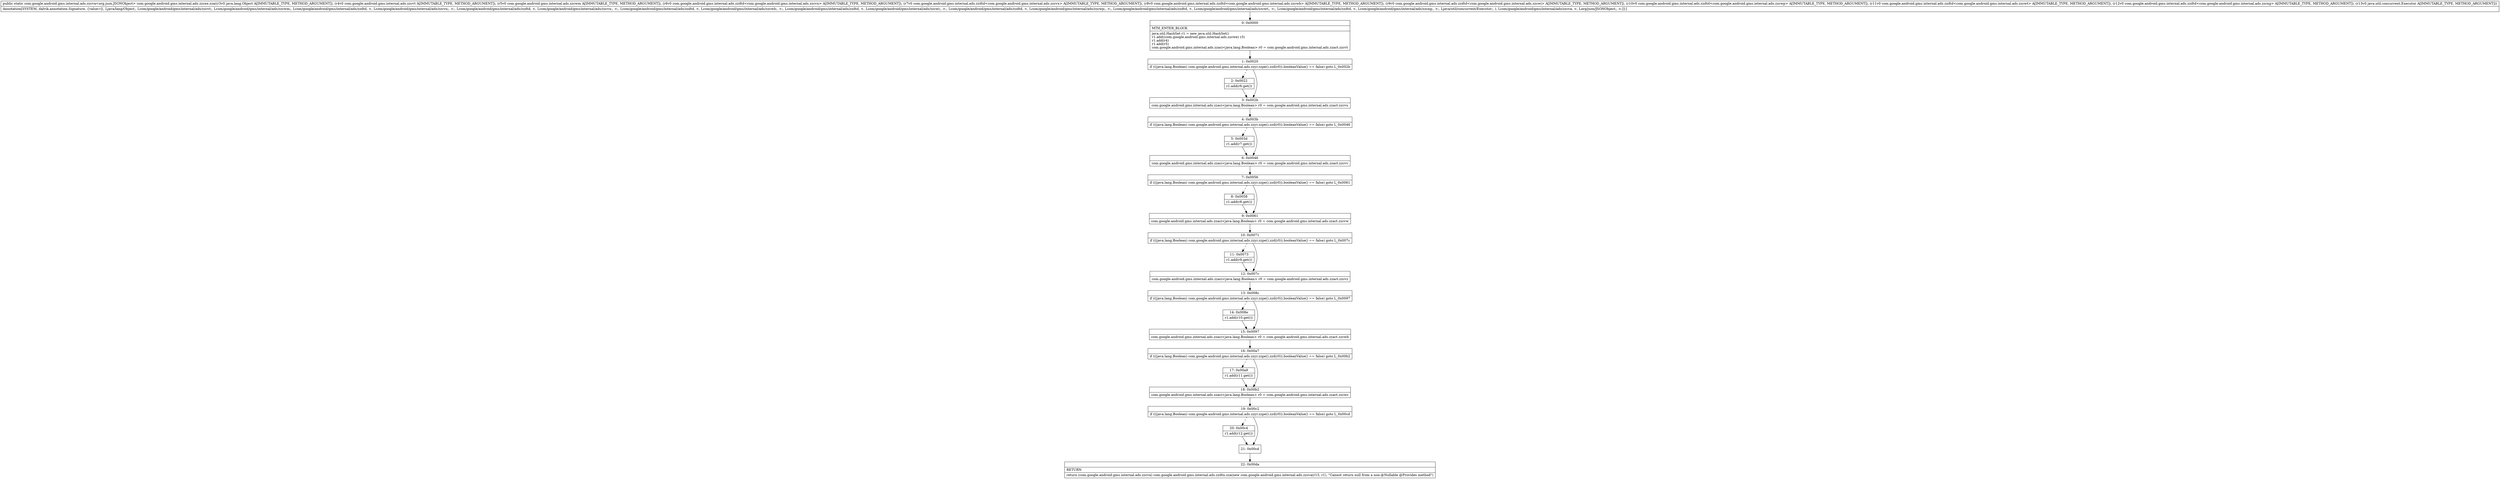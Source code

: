 digraph "CFG forcom.google.android.gms.internal.ads.zzcxe.zza(Ljava\/lang\/Object;Lcom\/google\/android\/gms\/internal\/ads\/zzcvt;Lcom\/google\/android\/gms\/internal\/ads\/zzcwm;Lcom\/google\/android\/gms\/internal\/ads\/zzdtd;Lcom\/google\/android\/gms\/internal\/ads\/zzdtd;Lcom\/google\/android\/gms\/internal\/ads\/zzdtd;Lcom\/google\/android\/gms\/internal\/ads\/zzdtd;Lcom\/google\/android\/gms\/internal\/ads\/zzdtd;Lcom\/google\/android\/gms\/internal\/ads\/zzdtd;Lcom\/google\/android\/gms\/internal\/ads\/zzdtd;Ljava\/util\/concurrent\/Executor;)Lcom\/google\/android\/gms\/internal\/ads\/zzcva;" {
Node_0 [shape=record,label="{0\:\ 0x0000|MTH_ENTER_BLOCK\l|java.util.HashSet r1 = new java.util.HashSet()\lr1.add((com.google.android.gms.internal.ads.zzcwe) r3)\lr1.add(r4)\lr1.add(r5)\lcom.google.android.gms.internal.ads.zzaci\<java.lang.Boolean\> r0 = com.google.android.gms.internal.ads.zzact.zzcvt\l}"];
Node_1 [shape=record,label="{1\:\ 0x0020|if (((java.lang.Boolean) com.google.android.gms.internal.ads.zzyr.zzpe().zzd(r0)).booleanValue() == false) goto L_0x002b\l}"];
Node_2 [shape=record,label="{2\:\ 0x0022|r1.add(r6.get())\l}"];
Node_3 [shape=record,label="{3\:\ 0x002b|com.google.android.gms.internal.ads.zzaci\<java.lang.Boolean\> r0 = com.google.android.gms.internal.ads.zzact.zzcvu\l}"];
Node_4 [shape=record,label="{4\:\ 0x003b|if (((java.lang.Boolean) com.google.android.gms.internal.ads.zzyr.zzpe().zzd(r0)).booleanValue() == false) goto L_0x0046\l}"];
Node_5 [shape=record,label="{5\:\ 0x003d|r1.add(r7.get())\l}"];
Node_6 [shape=record,label="{6\:\ 0x0046|com.google.android.gms.internal.ads.zzaci\<java.lang.Boolean\> r0 = com.google.android.gms.internal.ads.zzact.zzcvv\l}"];
Node_7 [shape=record,label="{7\:\ 0x0056|if (((java.lang.Boolean) com.google.android.gms.internal.ads.zzyr.zzpe().zzd(r0)).booleanValue() == false) goto L_0x0061\l}"];
Node_8 [shape=record,label="{8\:\ 0x0058|r1.add(r8.get())\l}"];
Node_9 [shape=record,label="{9\:\ 0x0061|com.google.android.gms.internal.ads.zzaci\<java.lang.Boolean\> r0 = com.google.android.gms.internal.ads.zzact.zzcvw\l}"];
Node_10 [shape=record,label="{10\:\ 0x0071|if (((java.lang.Boolean) com.google.android.gms.internal.ads.zzyr.zzpe().zzd(r0)).booleanValue() == false) goto L_0x007c\l}"];
Node_11 [shape=record,label="{11\:\ 0x0073|r1.add(r9.get())\l}"];
Node_12 [shape=record,label="{12\:\ 0x007c|com.google.android.gms.internal.ads.zzaci\<java.lang.Boolean\> r0 = com.google.android.gms.internal.ads.zzact.zzcvz\l}"];
Node_13 [shape=record,label="{13\:\ 0x008c|if (((java.lang.Boolean) com.google.android.gms.internal.ads.zzyr.zzpe().zzd(r0)).booleanValue() == false) goto L_0x0097\l}"];
Node_14 [shape=record,label="{14\:\ 0x008e|r1.add(r10.get())\l}"];
Node_15 [shape=record,label="{15\:\ 0x0097|com.google.android.gms.internal.ads.zzaci\<java.lang.Boolean\> r0 = com.google.android.gms.internal.ads.zzact.zzcwb\l}"];
Node_16 [shape=record,label="{16\:\ 0x00a7|if (((java.lang.Boolean) com.google.android.gms.internal.ads.zzyr.zzpe().zzd(r0)).booleanValue() == false) goto L_0x00b2\l}"];
Node_17 [shape=record,label="{17\:\ 0x00a9|r1.add(r11.get())\l}"];
Node_18 [shape=record,label="{18\:\ 0x00b2|com.google.android.gms.internal.ads.zzaci\<java.lang.Boolean\> r0 = com.google.android.gms.internal.ads.zzact.zzcwc\l}"];
Node_19 [shape=record,label="{19\:\ 0x00c2|if (((java.lang.Boolean) com.google.android.gms.internal.ads.zzyr.zzpe().zzd(r0)).booleanValue() == false) goto L_0x00cd\l}"];
Node_20 [shape=record,label="{20\:\ 0x00c4|r1.add(r12.get())\l}"];
Node_21 [shape=record,label="{21\:\ 0x00cd}"];
Node_22 [shape=record,label="{22\:\ 0x00da|RETURN\l|return (com.google.android.gms.internal.ads.zzcva) com.google.android.gms.internal.ads.zzdtn.zza(new com.google.android.gms.internal.ads.zzcva(r13, r1), \"Cannot return null from a non\-@Nullable @Provides method\")\l}"];
MethodNode[shape=record,label="{public static com.google.android.gms.internal.ads.zzcva\<org.json.JSONObject\> com.google.android.gms.internal.ads.zzcxe.zza((r3v0 java.lang.Object A[IMMUTABLE_TYPE, METHOD_ARGUMENT]), (r4v0 com.google.android.gms.internal.ads.zzcvt A[IMMUTABLE_TYPE, METHOD_ARGUMENT]), (r5v0 com.google.android.gms.internal.ads.zzcwm A[IMMUTABLE_TYPE, METHOD_ARGUMENT]), (r6v0 com.google.android.gms.internal.ads.zzdtd\<com.google.android.gms.internal.ads.zzcvn\> A[IMMUTABLE_TYPE, METHOD_ARGUMENT]), (r7v0 com.google.android.gms.internal.ads.zzdtd\<com.google.android.gms.internal.ads.zzcvx\> A[IMMUTABLE_TYPE, METHOD_ARGUMENT]), (r8v0 com.google.android.gms.internal.ads.zzdtd\<com.google.android.gms.internal.ads.zzcwb\> A[IMMUTABLE_TYPE, METHOD_ARGUMENT]), (r9v0 com.google.android.gms.internal.ads.zzdtd\<com.google.android.gms.internal.ads.zzcwi\> A[IMMUTABLE_TYPE, METHOD_ARGUMENT]), (r10v0 com.google.android.gms.internal.ads.zzdtd\<com.google.android.gms.internal.ads.zzcwp\> A[IMMUTABLE_TYPE, METHOD_ARGUMENT]), (r11v0 com.google.android.gms.internal.ads.zzdtd\<com.google.android.gms.internal.ads.zzcwt\> A[IMMUTABLE_TYPE, METHOD_ARGUMENT]), (r12v0 com.google.android.gms.internal.ads.zzdtd\<com.google.android.gms.internal.ads.zzcxg\> A[IMMUTABLE_TYPE, METHOD_ARGUMENT]), (r13v0 java.util.concurrent.Executor A[IMMUTABLE_TYPE, METHOD_ARGUMENT]))  | Annotation[SYSTEM, dalvik.annotation.Signature, \{value=[(, Ljava\/lang\/Object;, Lcom\/google\/android\/gms\/internal\/ads\/zzcvt;, Lcom\/google\/android\/gms\/internal\/ads\/zzcwm;, Lcom\/google\/android\/gms\/internal\/ads\/zzdtd, \<, Lcom\/google\/android\/gms\/internal\/ads\/zzcvn;, \>;, Lcom\/google\/android\/gms\/internal\/ads\/zzdtd, \<, Lcom\/google\/android\/gms\/internal\/ads\/zzcvx;, \>;, Lcom\/google\/android\/gms\/internal\/ads\/zzdtd, \<, Lcom\/google\/android\/gms\/internal\/ads\/zzcwb;, \>;, Lcom\/google\/android\/gms\/internal\/ads\/zzdtd, \<, Lcom\/google\/android\/gms\/internal\/ads\/zzcwi;, \>;, Lcom\/google\/android\/gms\/internal\/ads\/zzdtd, \<, Lcom\/google\/android\/gms\/internal\/ads\/zzcwp;, \>;, Lcom\/google\/android\/gms\/internal\/ads\/zzdtd, \<, Lcom\/google\/android\/gms\/internal\/ads\/zzcwt;, \>;, Lcom\/google\/android\/gms\/internal\/ads\/zzdtd, \<, Lcom\/google\/android\/gms\/internal\/ads\/zzcxg;, \>;, Ljava\/util\/concurrent\/Executor;, ), Lcom\/google\/android\/gms\/internal\/ads\/zzcva, \<, Lorg\/json\/JSONObject;, \>;]\}]\l}"];
MethodNode -> Node_0;
Node_0 -> Node_1;
Node_1 -> Node_2[style=dashed];
Node_1 -> Node_3;
Node_2 -> Node_3;
Node_3 -> Node_4;
Node_4 -> Node_5[style=dashed];
Node_4 -> Node_6;
Node_5 -> Node_6;
Node_6 -> Node_7;
Node_7 -> Node_8[style=dashed];
Node_7 -> Node_9;
Node_8 -> Node_9;
Node_9 -> Node_10;
Node_10 -> Node_11[style=dashed];
Node_10 -> Node_12;
Node_11 -> Node_12;
Node_12 -> Node_13;
Node_13 -> Node_14[style=dashed];
Node_13 -> Node_15;
Node_14 -> Node_15;
Node_15 -> Node_16;
Node_16 -> Node_17[style=dashed];
Node_16 -> Node_18;
Node_17 -> Node_18;
Node_18 -> Node_19;
Node_19 -> Node_20[style=dashed];
Node_19 -> Node_21;
Node_20 -> Node_21;
Node_21 -> Node_22;
}

